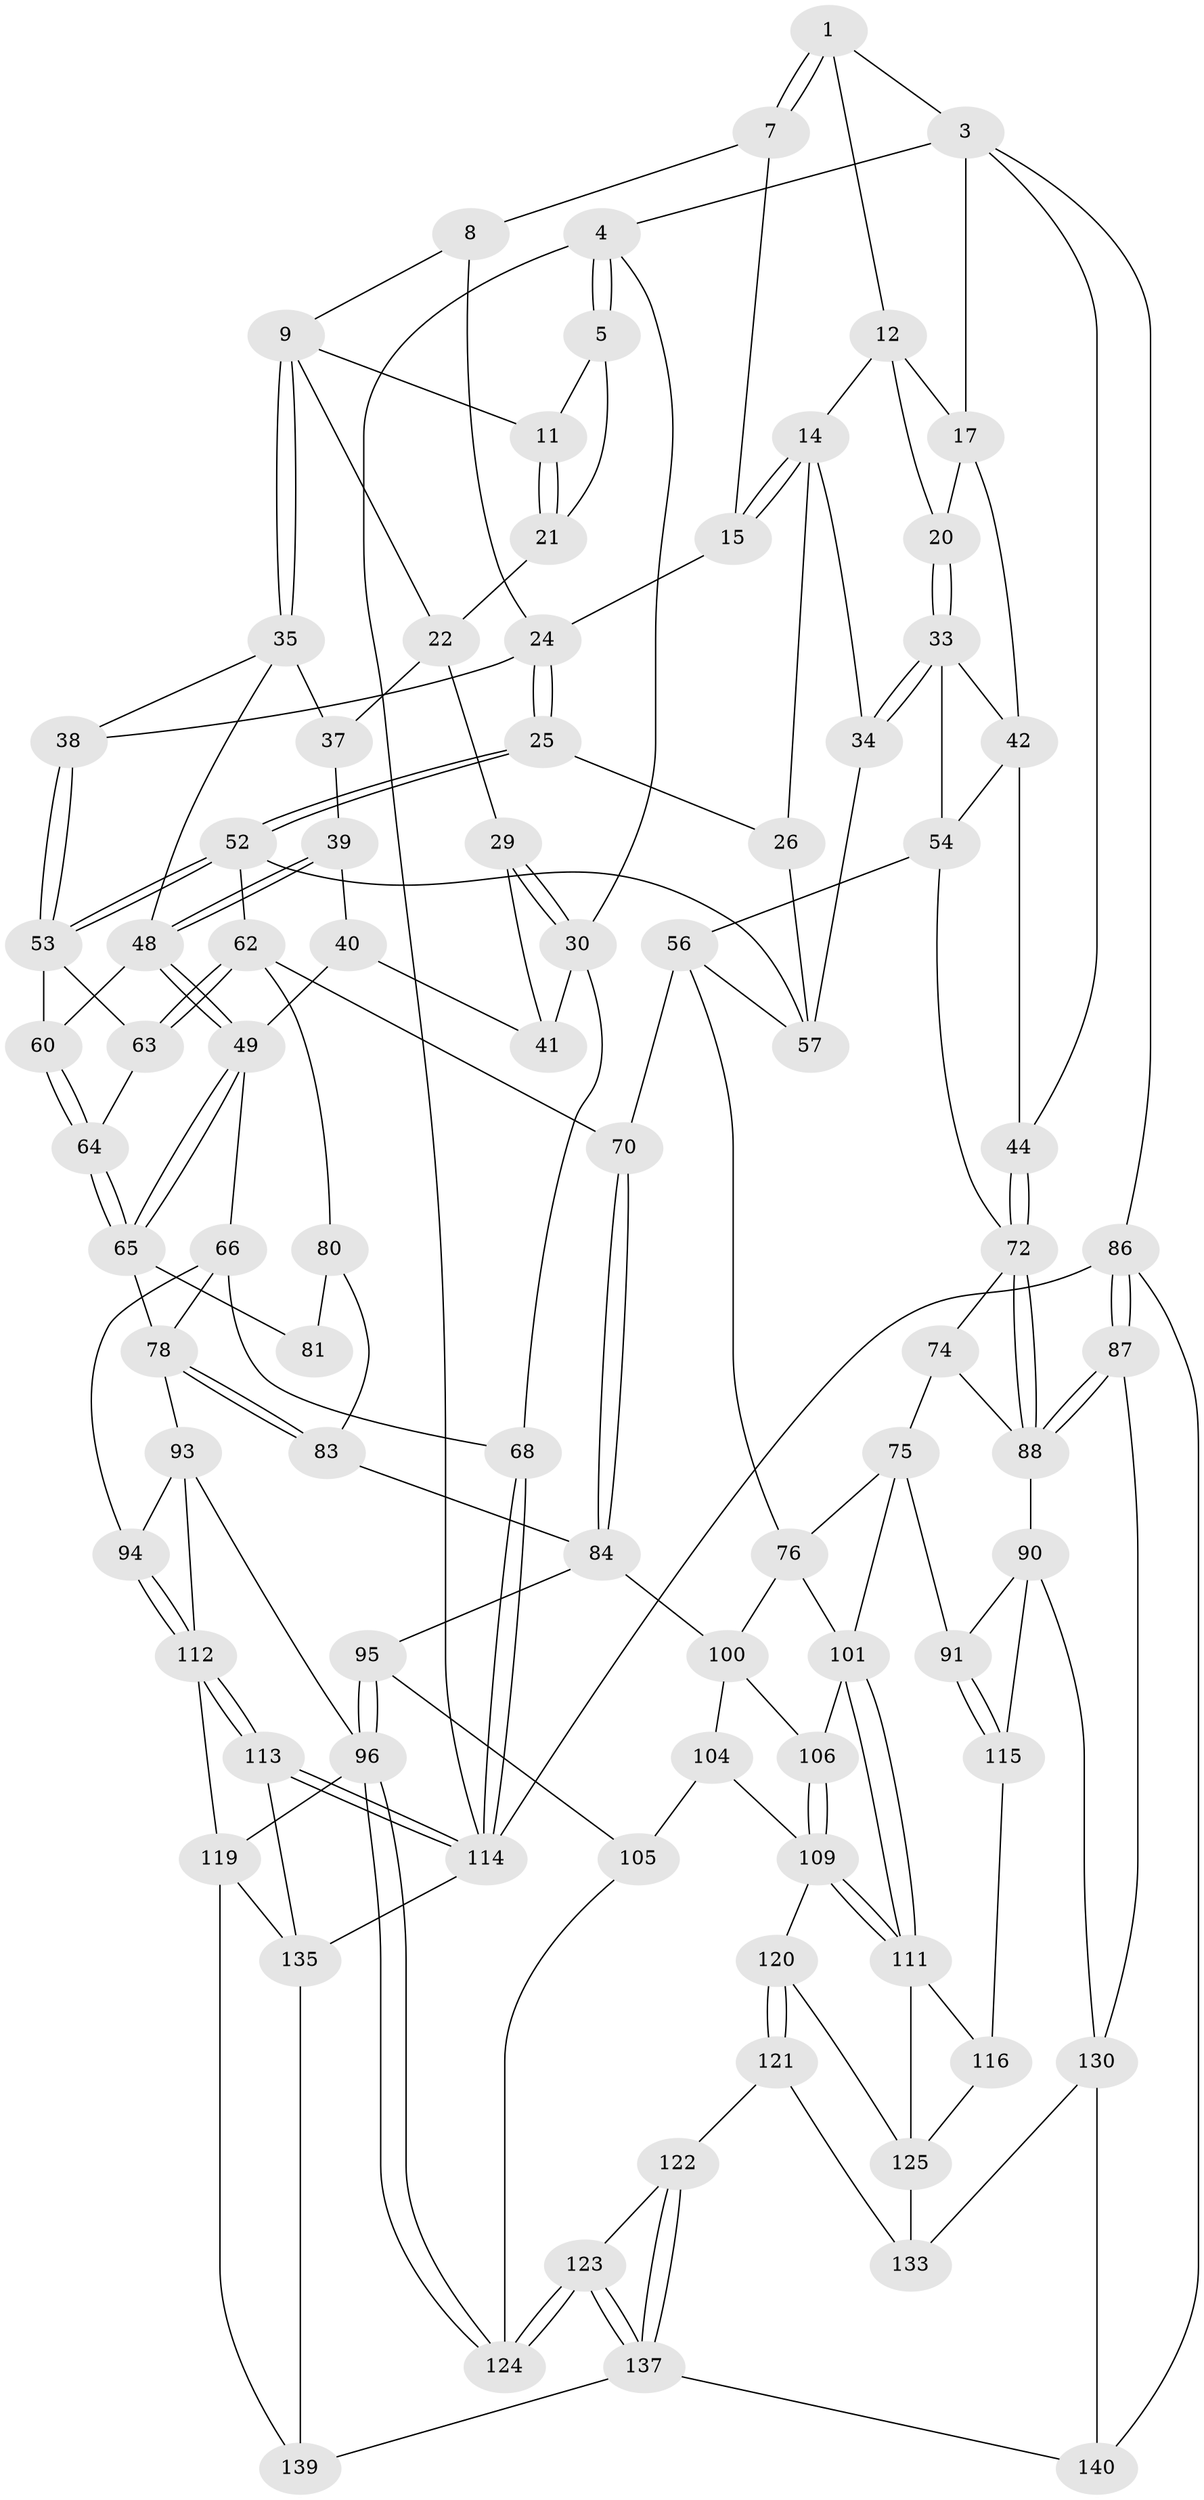 // original degree distribution, {3: 0.02112676056338028, 4: 0.2535211267605634, 6: 0.2535211267605634, 5: 0.47183098591549294}
// Generated by graph-tools (version 1.1) at 2025/11/02/27/25 16:11:59]
// undirected, 88 vertices, 192 edges
graph export_dot {
graph [start="1"]
  node [color=gray90,style=filled];
  1 [pos="+0.6165744868657761+0",super="+2"];
  3 [pos="+1+0",super="+18"];
  4 [pos="+0+0"];
  5 [pos="+0+0",super="+6"];
  7 [pos="+0.5374883469321649+0.10195467859117356"];
  8 [pos="+0.46459902082841403+0.16845084483564776"];
  9 [pos="+0.3624029353280308+0.16791607551726",super="+10"];
  11 [pos="+0.31085922361331425+0.10095571733759182"];
  12 [pos="+0.727348440124909+0",super="+13"];
  14 [pos="+0.7155787634171845+0.17089139561373057",super="+28"];
  15 [pos="+0.6513353348607235+0.2071789366701923",super="+16"];
  17 [pos="+0.8897887200305492+0.174862622953824",super="+19"];
  20 [pos="+0.7913138385396711+0.21250478577591084"];
  21 [pos="+0.13807142730068844+0.15190006653967733"];
  22 [pos="+0.2337865348761797+0.23071608089415946",super="+23"];
  24 [pos="+0.5561653857475249+0.3236557628113115",super="+32"];
  25 [pos="+0.5576905677727494+0.33069765426271425"];
  26 [pos="+0.6244068392026448+0.3430908054124487",super="+27"];
  29 [pos="+0.10778554131637652+0.222240590029752"];
  30 [pos="+0+0.34538787497338425",super="+31"];
  33 [pos="+0.7462435313916098+0.3013190775626636",super="+43"];
  34 [pos="+0.6810032518682074+0.3410241254850695"];
  35 [pos="+0.33851000974048123+0.286910402155803",super="+36"];
  37 [pos="+0.23470090390923165+0.23234781991688314"];
  38 [pos="+0.3940044283943673+0.295278239914318"];
  39 [pos="+0.2021263271581984+0.30107944911559187"];
  40 [pos="+0.16873025796929722+0.2937779424773872",super="+47"];
  41 [pos="+0.14577332228256265+0.28019336096508235",super="+46"];
  42 [pos="+0.8500741421701842+0.2509661925926081",super="+45"];
  44 [pos="+1+0.29702281704749733"];
  48 [pos="+0.2696888472291735+0.3642873826594948",super="+51"];
  49 [pos="+0.2539681597070599+0.3953776474707157",super="+50"];
  52 [pos="+0.5306811506145341+0.3572092514559474",super="+61"];
  53 [pos="+0.4857300196233842+0.3571537911935006",super="+59"];
  54 [pos="+0.8306174191449227+0.42587557384058133",super="+55"];
  56 [pos="+0.7050384694436115+0.4148096316653217",super="+69"];
  57 [pos="+0.6974271789830434+0.4033289643800281",super="+58"];
  60 [pos="+0.3868299423241595+0.3972547488579812"];
  62 [pos="+0.519050333931808+0.5078453547514514",super="+71"];
  63 [pos="+0.44663434792261575+0.4821383976637674"];
  64 [pos="+0.3664222985232636+0.4835015173781272"];
  65 [pos="+0.35394838729509287+0.4920073043163933",super="+77"];
  66 [pos="+0.14287375424856372+0.517694616214887",super="+67"];
  68 [pos="+0+0.5737918527699813"];
  70 [pos="+0.5771589761709357+0.5564220269759403"];
  72 [pos="+1+0.3574820635795896",super="+73"];
  74 [pos="+0.8623935413834797+0.5501467330134648"];
  75 [pos="+0.8445934722475763+0.5598787163824319",super="+92"];
  76 [pos="+0.7691960156919905+0.5879822253716138",super="+99"];
  78 [pos="+0.3096821080714209+0.569636866576858",super="+79"];
  80 [pos="+0.47749327254436374+0.5542643570958259",super="+82"];
  81 [pos="+0.3983587124970831+0.5391775757723595"];
  83 [pos="+0.4175153460203009+0.6265925281013303"];
  84 [pos="+0.5804873782507187+0.5699767089797474",super="+85"];
  86 [pos="+1+1",super="+142"];
  87 [pos="+1+0.7309553610087463",super="+129"];
  88 [pos="+1+0.653038313547925",super="+89"];
  90 [pos="+1+0.6669813399173178",super="+128"];
  91 [pos="+0.8464726052111463+0.722717971461073"];
  93 [pos="+0.28213947187079036+0.7065098528593199",super="+98"];
  94 [pos="+0.21178145219821498+0.7056872129552219"];
  95 [pos="+0.42986086189098033+0.7515654101773486"];
  96 [pos="+0.4157780928077762+0.777602427257568",super="+97"];
  100 [pos="+0.608770311752532+0.6304106583089969",super="+103"];
  101 [pos="+0.7844489264316987+0.7237608676190791",super="+102"];
  104 [pos="+0.5973963616158455+0.6787642759921556",super="+107"];
  105 [pos="+0.5944018918322033+0.6806654478142392",super="+108"];
  106 [pos="+0.6671027069656299+0.7086436966953985"];
  109 [pos="+0.6740672002801781+0.770840726128728",super="+110"];
  111 [pos="+0.7609306482379519+0.8127821501172555",super="+117"];
  112 [pos="+0.1381513207909077+0.8123674783731737",super="+118"];
  113 [pos="+0.12571266233293135+0.8208140224187512"];
  114 [pos="+0+0.8408540268053248",super="+127"];
  115 [pos="+0.8581150606031365+0.8457192901231072"];
  116 [pos="+0.8475384402141913+0.8470109335185301"];
  119 [pos="+0.32559172167990896+0.8931298706288177",super="+134"];
  120 [pos="+0.6548235744723964+0.8508117141638354",super="+126"];
  121 [pos="+0.6263612979470736+0.9045225223440403",super="+132"];
  122 [pos="+0.6165965439256837+0.9041893927647409"];
  123 [pos="+0.5076628006595046+0.8537968149209492"];
  124 [pos="+0.5055560538491848+0.8479839776147915"];
  125 [pos="+0.747168739102731+0.8357022299279996",super="+131"];
  130 [pos="+0.9090789406227952+0.8977455167167979",super="+136"];
  133 [pos="+0.7556851061105679+1"];
  135 [pos="+0.2037672010758387+0.8990586927139163",super="+141"];
  137 [pos="+0.49544852197216577+1",super="+138"];
  139 [pos="+0.3693873707575689+1"];
  140 [pos="+0.7631721839357265+1"];
  1 -- 7;
  1 -- 7;
  1 -- 3;
  1 -- 12;
  3 -- 4;
  3 -- 86;
  3 -- 17;
  3 -- 44;
  4 -- 5;
  4 -- 5;
  4 -- 114;
  4 -- 30;
  5 -- 21;
  5 -- 11;
  7 -- 8;
  7 -- 15;
  8 -- 9;
  8 -- 24;
  9 -- 35;
  9 -- 35;
  9 -- 11;
  9 -- 22;
  11 -- 21;
  11 -- 21;
  12 -- 17;
  12 -- 20;
  12 -- 14;
  14 -- 15;
  14 -- 15;
  14 -- 26;
  14 -- 34;
  15 -- 24;
  17 -- 42;
  17 -- 20;
  20 -- 33;
  20 -- 33;
  21 -- 22;
  22 -- 37;
  22 -- 29;
  24 -- 25;
  24 -- 25;
  24 -- 38;
  25 -- 26;
  25 -- 52;
  25 -- 52;
  26 -- 57;
  29 -- 30;
  29 -- 30;
  29 -- 41;
  30 -- 41;
  30 -- 68;
  33 -- 34;
  33 -- 34;
  33 -- 42;
  33 -- 54;
  34 -- 57;
  35 -- 38;
  35 -- 48;
  35 -- 37;
  37 -- 39;
  38 -- 53;
  38 -- 53;
  39 -- 40;
  39 -- 48;
  39 -- 48;
  40 -- 41 [weight=2];
  40 -- 49;
  42 -- 44;
  42 -- 54;
  44 -- 72;
  44 -- 72;
  48 -- 49;
  48 -- 49;
  48 -- 60;
  49 -- 65;
  49 -- 65;
  49 -- 66;
  52 -- 53;
  52 -- 53;
  52 -- 57;
  52 -- 62;
  53 -- 60;
  53 -- 63;
  54 -- 56;
  54 -- 72;
  56 -- 57;
  56 -- 76;
  56 -- 70;
  60 -- 64;
  60 -- 64;
  62 -- 63;
  62 -- 63;
  62 -- 80;
  62 -- 70;
  63 -- 64;
  64 -- 65;
  64 -- 65;
  65 -- 81;
  65 -- 78;
  66 -- 68;
  66 -- 94;
  66 -- 78;
  68 -- 114;
  68 -- 114;
  70 -- 84;
  70 -- 84;
  72 -- 88;
  72 -- 88;
  72 -- 74;
  74 -- 75;
  74 -- 88;
  75 -- 76;
  75 -- 91;
  75 -- 101;
  76 -- 100;
  76 -- 101;
  78 -- 83;
  78 -- 83;
  78 -- 93;
  80 -- 81 [weight=2];
  80 -- 83;
  83 -- 84;
  84 -- 100;
  84 -- 95;
  86 -- 87 [weight=2];
  86 -- 87;
  86 -- 114;
  86 -- 140;
  87 -- 88;
  87 -- 88;
  87 -- 130;
  88 -- 90;
  90 -- 91;
  90 -- 115;
  90 -- 130;
  91 -- 115;
  91 -- 115;
  93 -- 94;
  93 -- 96;
  93 -- 112;
  94 -- 112;
  94 -- 112;
  95 -- 96;
  95 -- 96;
  95 -- 105;
  96 -- 124;
  96 -- 124;
  96 -- 119;
  100 -- 104;
  100 -- 106;
  101 -- 111;
  101 -- 111;
  101 -- 106;
  104 -- 105 [weight=2];
  104 -- 109;
  105 -- 124;
  106 -- 109;
  106 -- 109;
  109 -- 111;
  109 -- 111;
  109 -- 120;
  111 -- 116;
  111 -- 125;
  112 -- 113;
  112 -- 113;
  112 -- 119;
  113 -- 114;
  113 -- 114;
  113 -- 135;
  114 -- 135;
  115 -- 116;
  116 -- 125;
  119 -- 135;
  119 -- 139;
  120 -- 121 [weight=2];
  120 -- 121;
  120 -- 125;
  121 -- 122;
  121 -- 133;
  122 -- 123;
  122 -- 137;
  122 -- 137;
  123 -- 124;
  123 -- 124;
  123 -- 137;
  123 -- 137;
  125 -- 133;
  130 -- 140;
  130 -- 133;
  135 -- 139;
  137 -- 139;
  137 -- 140;
}
